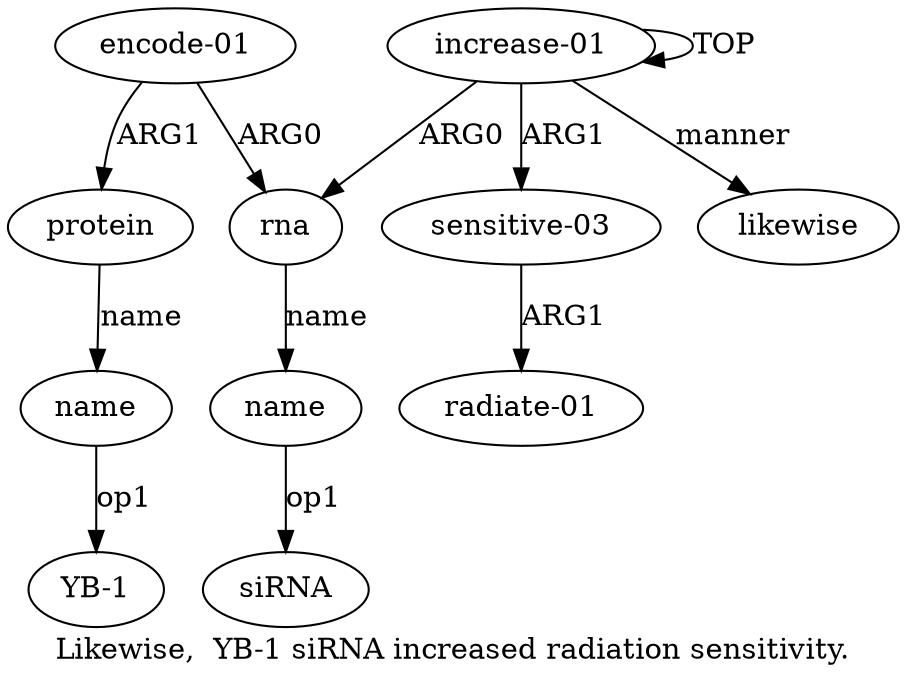 digraph  {
	graph [label="Likewise,  YB-1 siRNA increased radiation sensitivity."];
	node [label="\N"];
	"a5 YB-1"	 [color=black,
		gold_ind=-1,
		gold_label="YB-1",
		label="YB-1",
		test_ind=-1,
		test_label="YB-1"];
	"a2 siRNA"	 [color=black,
		gold_ind=-1,
		gold_label=siRNA,
		label=siRNA,
		test_ind=-1,
		test_label=siRNA];
	a1	 [color=black,
		gold_ind=1,
		gold_label=rna,
		label=rna,
		test_ind=1,
		test_label=rna];
	a2	 [color=black,
		gold_ind=2,
		gold_label=name,
		label=name,
		test_ind=2,
		test_label=name];
	a1 -> a2 [key=0,
	color=black,
	gold_label=name,
	label=name,
	test_label=name];
a0 [color=black,
	gold_ind=0,
	gold_label="increase-01",
	label="increase-01",
	test_ind=0,
	test_label="increase-01"];
a0 -> a1 [key=0,
color=black,
gold_label=ARG0,
label=ARG0,
test_label=ARG0];
a0 -> a0 [key=0,
color=black,
gold_label=TOP,
label=TOP,
test_label=TOP];
a6 [color=black,
gold_ind=6,
gold_label="sensitive-03",
label="sensitive-03",
test_ind=6,
test_label="sensitive-03"];
a0 -> a6 [key=0,
color=black,
gold_label=ARG1,
label=ARG1,
test_label=ARG1];
a8 [color=black,
gold_ind=8,
gold_label=likewise,
label=likewise,
test_ind=8,
test_label=likewise];
a0 -> a8 [key=0,
color=black,
gold_label=manner,
label=manner,
test_label=manner];
a3 [color=black,
gold_ind=3,
gold_label="encode-01",
label="encode-01",
test_ind=3,
test_label="encode-01"];
a3 -> a1 [key=0,
color=black,
gold_label=ARG0,
label=ARG0,
test_label=ARG0];
a4 [color=black,
gold_ind=4,
gold_label=protein,
label=protein,
test_ind=4,
test_label=protein];
a3 -> a4 [key=0,
color=black,
gold_label=ARG1,
label=ARG1,
test_label=ARG1];
a2 -> "a2 siRNA" [key=0,
color=black,
gold_label=op1,
label=op1,
test_label=op1];
a5 [color=black,
gold_ind=5,
gold_label=name,
label=name,
test_ind=5,
test_label=name];
a5 -> "a5 YB-1" [key=0,
color=black,
gold_label=op1,
label=op1,
test_label=op1];
a4 -> a5 [key=0,
color=black,
gold_label=name,
label=name,
test_label=name];
a7 [color=black,
gold_ind=7,
gold_label="radiate-01",
label="radiate-01",
test_ind=7,
test_label="radiate-01"];
a6 -> a7 [key=0,
color=black,
gold_label=ARG1,
label=ARG1,
test_label=ARG1];
}
